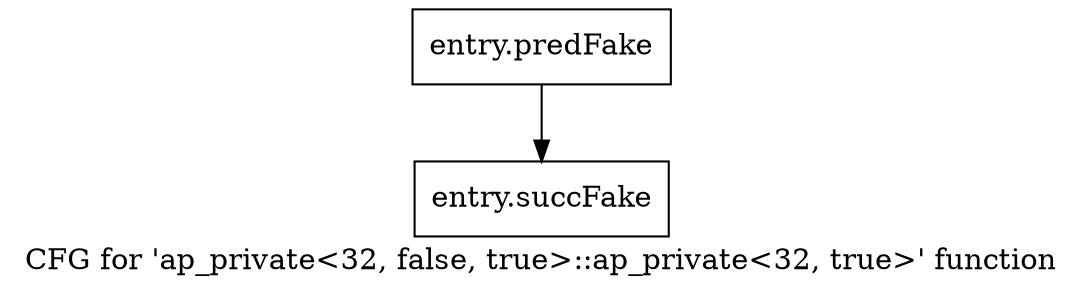 digraph "CFG for 'ap_private\<32, false, true\>::ap_private\<32, true\>' function" {
	label="CFG for 'ap_private\<32, false, true\>::ap_private\<32, true\>' function";

	Node0x58c8250 [shape=record,filename="",linenumber="",label="{entry.predFake}"];
	Node0x58c8250 -> Node0x5abc440[ callList="" memoryops="" filename="/home/omerfaruk/tools/Xilinx/Vitis_HLS/2023.2/include/etc/ap_private.h" execusionnum="42"];
	Node0x5abc440 [shape=record,filename="/home/omerfaruk/tools/Xilinx/Vitis_HLS/2023.2/include/etc/ap_private.h",linenumber="1876",label="{entry.succFake}"];
}
